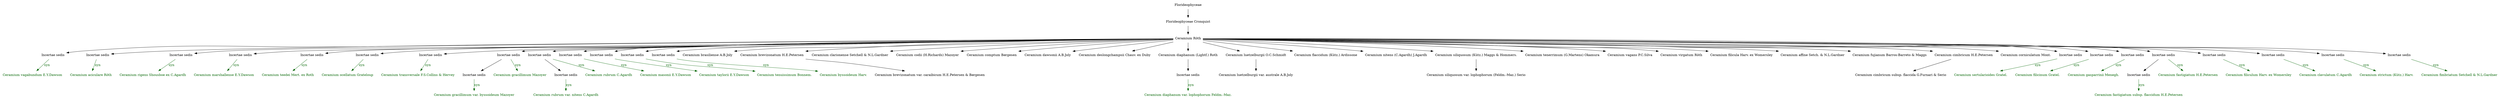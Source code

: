 digraph G {
  node [shape=plaintext]

  n76  [label="Florideophyceae"]
  n76 -> n50
  n50  [label="Florideophyceae Cronquist"]
  n50 -> n0
  n0  [label="Ceramium Röth"]
  n0 -> n64
  n0 -> n65
  n0 -> n68
  n0 -> n69
  n0 -> n66
  n0 -> n67
  n0 -> n58
  n0 -> n56
  n0 -> n61
  n0 -> n59
  n0 -> n60
  n0 -> n51
  n0 -> n55
  n0 -> n3
  n0 -> n4
  n0 -> n6
  n0 -> n7
  n0 -> n8
  n0 -> n9
  n0 -> n10
  n0 -> n12
  n0 -> n21
  n0 -> n20
  n0 -> n23
  n0 -> n26
  n0 -> n29
  n0 -> n30
  n0 -> n32
  n0 -> n40
  n0 -> n39
  n0 -> n38
  n0 -> n42
  n0 -> n46
  n0 -> n75
  n0 -> n73
  n0 -> n74
  n0 -> n71
  n0 -> n70
  n0 -> n52
  n0 -> n53
  n0 -> n54
  n39  [label="Ceramium affine Setch. & N.L.Gardner"]
  n3  [label="Ceramium brasiliense A.B.Joly"]
  n4  [label="Ceramium brevizonatum H.E.Petersen"]
  n4 -> n5
  n5  [label="Ceramium brevizonatum var. caraibicum H.E.Petersen & Børgesen"]
  n42  [label="Ceramium cimbricum H.E.Petersen"]
  n42 -> n43
  n43  [label="Ceramium cimbricum subsp. flaccida G.Furnari & Serio"]
  n6  [label="Ceramium clarionense Setchell & N.L.Gardner"]
  n7  [label="Ceramium codii (H.Richards) Mazoyer"]
  n8  [label="Ceramium comptum Børgesen"]
  n46  [label="Ceramium corniculatum Mont."]
  n9  [label="Ceramium dawsonii A.B.Joly"]
  n10  [label="Ceramium deslongchampsii Chauv. ex Duby"]
  n12  [label="Ceramium diaphanum (Lightf.) Roth"]
  n12 -> n63
  n63  [label="Incertae sedis"]
  n28  [label="Ceramium diaphanum var. lophophorum Feldm.-Maz.", fontcolor=darkgreen]
  n63 -> n28  [color=darkgreen, fontcolor=darkgreen, label=syn]
  n40  [label="Ceramium filicula Harv. ex Womersley"]
  n20  [label="Ceramium flaccidum (Kütz.) Ardissone"]
  n38  [label="Ceramium fujianum Barros-Barreto & Maggs"]
  n21  [label="Ceramium luetzelburgii O.C.Schmidt"]
  n21 -> n22
  n22  [label="Ceramium luetzelburgii var. australe A.B.Joly"]
  n23  [label="Ceramium nitens (C.Agardh) J.Agardh"]
  n26  [label="Ceramium siliquosum (Kütz.) Maggs & Hommers."]
  n26 -> n27
  n27  [label="Ceramium siliquosum var. lophophorum (Feldm.-Maz.) Serio"]
  n29  [label="Ceramium tenerrimum (G.Martens) Okamura"]
  n30  [label="Ceramium vagans P.C.Silva"]
  n32  [label="Ceramium virgatum Röth"]
  n64  [label="Incertae sedis"]
  n31  [label="Ceramium vagabundum E.Y.Dawson", fontcolor=darkgreen]
  n64 -> n31  [color=darkgreen, fontcolor=darkgreen, label=syn]
  n65  [label="Incertae sedis"]
  n33  [label="Ceramium aciculare Röth", fontcolor=darkgreen]
  n65 -> n33  [color=darkgreen, fontcolor=darkgreen, label=syn]
  n68  [label="Incertae sedis"]
  n36  [label="Ceramium rigens Shousboe ex C.Agardh", fontcolor=darkgreen]
  n68 -> n36  [color=darkgreen, fontcolor=darkgreen, label=syn]
  n69  [label="Incertae sedis"]
  n37  [label="Ceramium marshallense E.Y.Dawson", fontcolor=darkgreen]
  n69 -> n37  [color=darkgreen, fontcolor=darkgreen, label=syn]
  n66  [label="Incertae sedis"]
  n34  [label="Ceramium teedei Mert. ex Roth", fontcolor=darkgreen]
  n66 -> n34  [color=darkgreen, fontcolor=darkgreen, label=syn]
  n67  [label="Incertae sedis"]
  n35  [label="Ceramium ocellatum Grateloup", fontcolor=darkgreen]
  n67 -> n35  [color=darkgreen, fontcolor=darkgreen, label=syn]
  n58  [label="Incertae sedis"]
  n17  [label="Ceramium transversale F.S.Collins & Hervey", fontcolor=darkgreen]
  n58 -> n17  [color=darkgreen, fontcolor=darkgreen, label=syn]
  n56  [label="Incertae sedis"]
  n56 -> n57
  n15  [label="Ceramium gracillimum Mazoyer", fontcolor=darkgreen]
  n56 -> n15  [color=darkgreen, fontcolor=darkgreen, label=syn]
  n57  [label="Incertae sedis"]
  n16  [label="Ceramium gracillimum var. byssoideum Mazoyer", fontcolor=darkgreen]
  n57 -> n16  [color=darkgreen, fontcolor=darkgreen, label=syn]
  n61  [label="Incertae sedis"]
  n61 -> n62
  n24  [label="Ceramium rubrum C.Agardh", fontcolor=darkgreen]
  n61 -> n24  [color=darkgreen, fontcolor=darkgreen, label=syn]
  n62  [label="Incertae sedis"]
  n25  [label="Ceramium rubrum var. nitens C.Agardh", fontcolor=darkgreen]
  n62 -> n25  [color=darkgreen, fontcolor=darkgreen, label=syn]
  n59  [label="Incertae sedis"]
  n18  [label="Ceramium masonii E.Y.Dawson", fontcolor=darkgreen]
  n59 -> n18  [color=darkgreen, fontcolor=darkgreen, label=syn]
  n60  [label="Incertae sedis"]
  n19  [label="Ceramium taylorii E.Y.Dawson", fontcolor=darkgreen]
  n60 -> n19  [color=darkgreen, fontcolor=darkgreen, label=syn]
  n51  [label="Incertae sedis"]
  n1  [label="Ceramium tenuissimum Bonnem.", fontcolor=darkgreen]
  n51 -> n1  [color=darkgreen, fontcolor=darkgreen, label=syn]
  n55  [label="Incertae sedis"]
  n14  [label="Ceramium byssoideum Harv.", fontcolor=darkgreen]
  n55 -> n14  [color=darkgreen, fontcolor=darkgreen, label=syn]
  n75  [label="Incertae sedis"]
  n49  [label="Ceramium sertularioides Gratel.", fontcolor=darkgreen]
  n75 -> n49  [color=darkgreen, fontcolor=darkgreen, label=syn]
  n73  [label="Incertae sedis"]
  n47  [label="Ceramium filicinum Gratel.", fontcolor=darkgreen]
  n73 -> n47  [color=darkgreen, fontcolor=darkgreen, label=syn]
  n74  [label="Incertae sedis"]
  n48  [label="Ceramium gasparrinii Menegh.", fontcolor=darkgreen]
  n74 -> n48  [color=darkgreen, fontcolor=darkgreen, label=syn]
  n71  [label="Incertae sedis"]
  n71 -> n72
  n44  [label="Ceramium fastigiatum H.E.Petersen", fontcolor=darkgreen]
  n71 -> n44  [color=darkgreen, fontcolor=darkgreen, label=syn]
  n72  [label="Incertae sedis"]
  n45  [label="Ceramium fastigiatum subsp. flaccidum H.E.Petersen", fontcolor=darkgreen]
  n72 -> n45  [color=darkgreen, fontcolor=darkgreen, label=syn]
  n70  [label="Incertae sedis"]
  n41  [label="Ceramium filiculum Harv. ex Womersley", fontcolor=darkgreen]
  n70 -> n41  [color=darkgreen, fontcolor=darkgreen, label=syn]
  n52  [label="Incertae sedis"]
  n2  [label="Ceramium clavulatum C.Agardh", fontcolor=darkgreen]
  n52 -> n2  [color=darkgreen, fontcolor=darkgreen, label=syn]
  n53  [label="Incertae sedis"]
  n11  [label="Ceramium strictum (Kütz.) Harv.", fontcolor=darkgreen]
  n53 -> n11  [color=darkgreen, fontcolor=darkgreen, label=syn]
  n54  [label="Incertae sedis"]
  n13  [label="Ceramium fimbriatum Setchell & N.L.Gardner", fontcolor=darkgreen]
  n54 -> n13  [color=darkgreen, fontcolor=darkgreen, label=syn]
}
